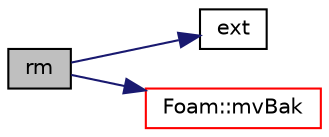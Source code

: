 digraph "rm"
{
  bgcolor="transparent";
  edge [fontname="Helvetica",fontsize="10",labelfontname="Helvetica",labelfontsize="10"];
  node [fontname="Helvetica",fontsize="10",shape=record];
  rankdir="LR";
  Node1 [label="rm",height=0.2,width=0.4,color="black", fillcolor="grey75", style="filled" fontcolor="black"];
  Node1 -> Node2 [color="midnightblue",fontsize="10",style="solid",fontname="Helvetica"];
  Node2 [label="ext",height=0.2,width=0.4,color="black",URL="$convertProcessorPatches_8H.html#a8d2d7cb98f9f6fc6010c073c356bff63"];
  Node1 -> Node3 [color="midnightblue",fontsize="10",style="solid",fontname="Helvetica"];
  Node3 [label="Foam::mvBak",height=0.2,width=0.4,color="red",URL="$namespaceFoam.html#ab83f091d3eda81fda6554be85a5e8826",tooltip="Rename to a corresponding backup file. "];
}
